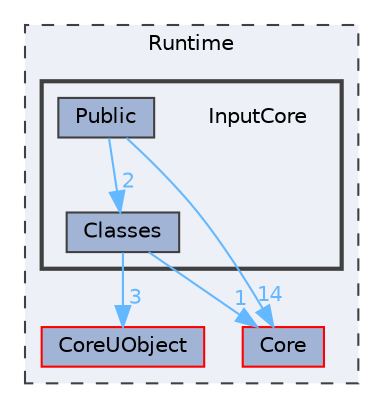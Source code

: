 digraph "InputCore"
{
 // INTERACTIVE_SVG=YES
 // LATEX_PDF_SIZE
  bgcolor="transparent";
  edge [fontname=Helvetica,fontsize=10,labelfontname=Helvetica,labelfontsize=10];
  node [fontname=Helvetica,fontsize=10,shape=box,height=0.2,width=0.4];
  compound=true
  subgraph clusterdir_7536b172fbd480bfd146a1b1acd6856b {
    graph [ bgcolor="#edf0f7", pencolor="grey25", label="Runtime", fontname=Helvetica,fontsize=10 style="filled,dashed", URL="dir_7536b172fbd480bfd146a1b1acd6856b.html",tooltip=""]
  dir_0e6cddcc9caa1238c7f3774224afaa45 [label="Core", fillcolor="#a2b4d6", color="red", style="filled", URL="dir_0e6cddcc9caa1238c7f3774224afaa45.html",tooltip=""];
  dir_4c499e5e32e2b4479ad7e552df73eeae [label="CoreUObject", fillcolor="#a2b4d6", color="red", style="filled", URL="dir_4c499e5e32e2b4479ad7e552df73eeae.html",tooltip=""];
  subgraph clusterdir_3e8e1daf27a38f5d72a6cbf6f3b5d663 {
    graph [ bgcolor="#edf0f7", pencolor="grey25", label="", fontname=Helvetica,fontsize=10 style="filled,bold", URL="dir_3e8e1daf27a38f5d72a6cbf6f3b5d663.html",tooltip=""]
    dir_3e8e1daf27a38f5d72a6cbf6f3b5d663 [shape=plaintext, label="InputCore"];
  dir_b416e4a6b1b1bb65a00255693874853a [label="Classes", fillcolor="#a2b4d6", color="grey25", style="filled", URL="dir_b416e4a6b1b1bb65a00255693874853a.html",tooltip=""];
  dir_191825209463daf9042f31050b08e3fa [label="Public", fillcolor="#a2b4d6", color="grey25", style="filled", URL="dir_191825209463daf9042f31050b08e3fa.html",tooltip=""];
  }
  }
  dir_b416e4a6b1b1bb65a00255693874853a->dir_0e6cddcc9caa1238c7f3774224afaa45 [headlabel="1", labeldistance=1.5 headhref="dir_000196_000266.html" href="dir_000196_000266.html" color="steelblue1" fontcolor="steelblue1"];
  dir_b416e4a6b1b1bb65a00255693874853a->dir_4c499e5e32e2b4479ad7e552df73eeae [headlabel="3", labeldistance=1.5 headhref="dir_000196_000268.html" href="dir_000196_000268.html" color="steelblue1" fontcolor="steelblue1"];
  dir_191825209463daf9042f31050b08e3fa->dir_0e6cddcc9caa1238c7f3774224afaa45 [headlabel="14", labeldistance=1.5 headhref="dir_000940_000266.html" href="dir_000940_000266.html" color="steelblue1" fontcolor="steelblue1"];
  dir_191825209463daf9042f31050b08e3fa->dir_b416e4a6b1b1bb65a00255693874853a [headlabel="2", labeldistance=1.5 headhref="dir_000940_000196.html" href="dir_000940_000196.html" color="steelblue1" fontcolor="steelblue1"];
}
